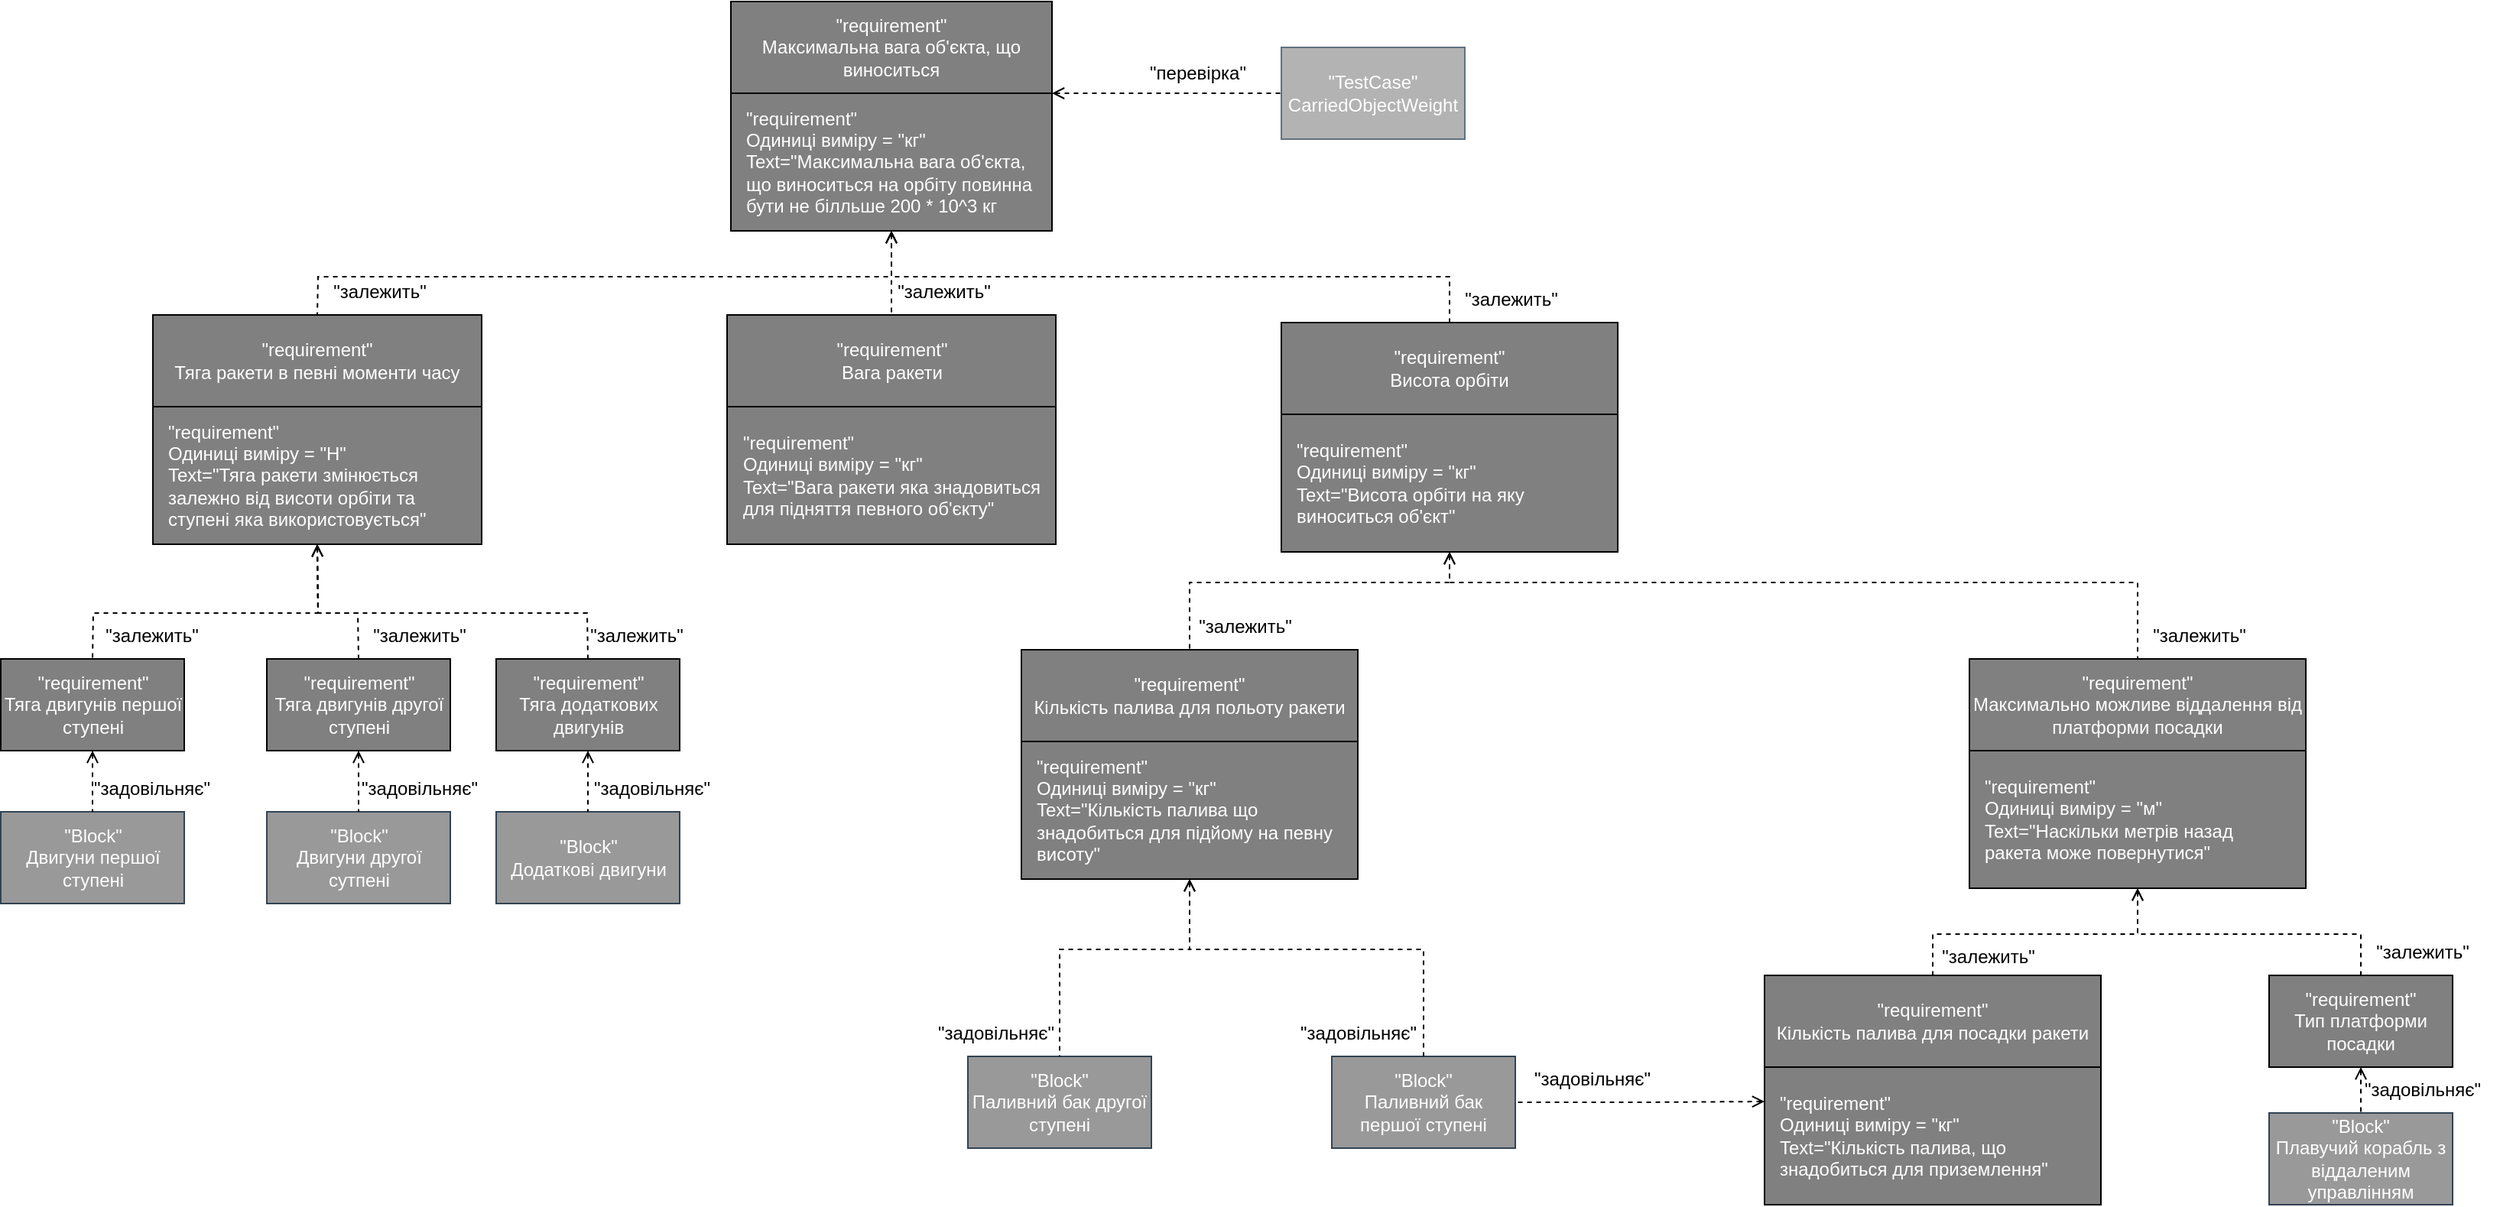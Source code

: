 <mxfile version="20.8.16" type="device"><diagram name="Page-1" id="_AMGIWRbNLXwoRzc1mgW"><mxGraphModel dx="2085" dy="731" grid="1" gridSize="10" guides="1" tooltips="1" connect="1" arrows="1" fold="1" page="1" pageScale="1" pageWidth="850" pageHeight="1100" math="0" shadow="0"><root><mxCell id="0"/><mxCell id="1" parent="0"/><mxCell id="HGTkatNOSOy04rir39-3-1" value="&quot;TestCase&quot;&lt;br&gt;CarriedObjectWeight" style="rounded=0;whiteSpace=wrap;html=1;strokeColor=#607180;fillColor=#b3b3b3;fontColor=#ffffff;" vertex="1" parent="1"><mxGeometry x="834" y="80" width="120" height="60" as="geometry"/></mxCell><mxCell id="HGTkatNOSOy04rir39-3-4" value="" style="endArrow=none;dashed=1;html=1;rounded=0;startArrow=open;startFill=0;entryX=0.5;entryY=0;entryDx=0;entryDy=0;exitX=0.5;exitY=1;exitDx=0;exitDy=0;" edge="1" parent="1" source="HGTkatNOSOy04rir39-3-53" target="HGTkatNOSOy04rir39-3-64"><mxGeometry width="50" height="50" relative="1" as="geometry"><mxPoint x="516.5" y="740" as="sourcePoint"/><mxPoint x="206.5" y="410" as="targetPoint"/><Array as="points"><mxPoint x="944" y="430"/><mxPoint x="774" y="430"/></Array></mxGeometry></mxCell><mxCell id="HGTkatNOSOy04rir39-3-9" value="&quot;requirement&quot;&lt;br&gt;Тяга двигунів другої ступені" style="rounded=0;whiteSpace=wrap;html=1;fillColor=#808080;fontColor=#FFFFFF;" vertex="1" parent="1"><mxGeometry x="170.5" y="480" width="120" height="60" as="geometry"/></mxCell><mxCell id="HGTkatNOSOy04rir39-3-15" value="" style="endArrow=none;dashed=1;html=1;rounded=0;startArrow=open;startFill=0;exitX=0.5;exitY=1;exitDx=0;exitDy=0;entryX=0.5;entryY=0;entryDx=0;entryDy=0;" edge="1" parent="1" source="HGTkatNOSOy04rir39-3-10" target="HGTkatNOSOy04rir39-3-29"><mxGeometry width="50" height="50" relative="1" as="geometry"><mxPoint x="124" y="320" as="sourcePoint"/><mxPoint x="214" y="320" as="targetPoint"/><Array as="points"><mxPoint x="579" y="230"/><mxPoint x="944" y="230"/></Array></mxGeometry></mxCell><mxCell id="HGTkatNOSOy04rir39-3-16" value="" style="endArrow=none;dashed=1;html=1;rounded=0;startArrow=open;startFill=0;exitX=0.5;exitY=1;exitDx=0;exitDy=0;entryX=0.5;entryY=0;entryDx=0;entryDy=0;" edge="1" parent="1" source="HGTkatNOSOy04rir39-3-10" target="HGTkatNOSOy04rir39-3-57"><mxGeometry width="50" height="50" relative="1" as="geometry"><mxPoint x="134" y="330" as="sourcePoint"/><mxPoint x="374" y="270" as="targetPoint"/><Array as="points"><mxPoint x="579" y="230"/><mxPoint x="204" y="230"/></Array></mxGeometry></mxCell><mxCell id="HGTkatNOSOy04rir39-3-17" value="" style="endArrow=none;dashed=1;html=1;rounded=0;startArrow=open;startFill=0;exitX=1;exitY=1;exitDx=0;exitDy=0;entryX=0;entryY=0.5;entryDx=0;entryDy=0;" edge="1" parent="1" source="HGTkatNOSOy04rir39-3-2" target="HGTkatNOSOy04rir39-3-1"><mxGeometry width="50" height="50" relative="1" as="geometry"><mxPoint x="724" y="90" as="sourcePoint"/><mxPoint x="354" y="340" as="targetPoint"/></mxGeometry></mxCell><mxCell id="HGTkatNOSOy04rir39-3-18" value="&lt;font color=&quot;#000000&quot;&gt;&quot;перевірка&quot;&lt;/font&gt;" style="text;html=1;align=center;verticalAlign=middle;resizable=0;points=[];autosize=1;strokeColor=none;fillColor=none;fontColor=#ffffff;" vertex="1" parent="1"><mxGeometry x="734" y="82" width="90" height="30" as="geometry"/></mxCell><mxCell id="HGTkatNOSOy04rir39-3-26" value="&quot;requirement&quot;&lt;br&gt;Тяга двигунів першої ступені" style="rounded=0;whiteSpace=wrap;html=1;fillColor=#808080;fontColor=#FFFFFF;" vertex="1" parent="1"><mxGeometry x="-3.5" y="480" width="120" height="60" as="geometry"/></mxCell><mxCell id="HGTkatNOSOy04rir39-3-32" value="" style="endArrow=none;dashed=1;html=1;rounded=0;startArrow=open;startFill=0;entryX=0.5;entryY=0;entryDx=0;entryDy=0;exitX=0.5;exitY=1;exitDx=0;exitDy=0;" edge="1" parent="1" source="HGTkatNOSOy04rir39-3-72" target="HGTkatNOSOy04rir39-3-67"><mxGeometry width="50" height="50" relative="1" as="geometry"><mxPoint x="484" y="560" as="sourcePoint"/><mxPoint x="211.5" y="360" as="targetPoint"/><Array as="points"><mxPoint x="1394" y="660"/><mxPoint x="1260" y="660"/></Array></mxGeometry></mxCell><mxCell id="HGTkatNOSOy04rir39-3-34" value="" style="endArrow=none;dashed=1;html=1;rounded=0;startArrow=open;startFill=0;exitX=0.5;exitY=1;exitDx=0;exitDy=0;entryX=0.5;entryY=0;entryDx=0;entryDy=0;" edge="1" parent="1" source="HGTkatNOSOy04rir39-3-10" target="HGTkatNOSOy04rir39-3-28"><mxGeometry width="50" height="50" relative="1" as="geometry"><mxPoint x="144" y="340" as="sourcePoint"/><mxPoint x="234" y="340" as="targetPoint"/></mxGeometry></mxCell><mxCell id="HGTkatNOSOy04rir39-3-47" value="&quot;requirement&quot;&lt;br&gt;Тяга додаткових двигунів" style="rounded=0;whiteSpace=wrap;html=1;fillColor=#808080;fontColor=#FFFFFF;" vertex="1" parent="1"><mxGeometry x="320.5" y="480" width="120" height="60" as="geometry"/></mxCell><mxCell id="HGTkatNOSOy04rir39-3-48" value="" style="endArrow=none;dashed=1;html=1;rounded=0;startArrow=open;startFill=0;entryX=0.5;entryY=0;entryDx=0;entryDy=0;exitX=0.5;exitY=1;exitDx=0;exitDy=0;" edge="1" parent="1" source="HGTkatNOSOy04rir39-3-58" target="HGTkatNOSOy04rir39-3-26"><mxGeometry width="50" height="50" relative="1" as="geometry"><mxPoint x="276.5" y="740" as="sourcePoint"/><mxPoint x="216.5" y="760" as="targetPoint"/><Array as="points"><mxPoint x="204" y="450"/><mxPoint x="57" y="450"/></Array></mxGeometry></mxCell><mxCell id="HGTkatNOSOy04rir39-3-51" value="" style="group" vertex="1" connectable="0" parent="1"><mxGeometry x="471.5" y="255" width="215" height="150" as="geometry"/></mxCell><mxCell id="HGTkatNOSOy04rir39-3-28" value="&quot;requirement&quot;&lt;br&gt;Вага ракети" style="rounded=0;whiteSpace=wrap;html=1;fillColor=#808080;fontColor=#FFFFFF;" vertex="1" parent="HGTkatNOSOy04rir39-3-51"><mxGeometry width="215" height="60" as="geometry"/></mxCell><mxCell id="HGTkatNOSOy04rir39-3-50" value="&quot;requirement&quot;&lt;br&gt;Одиниці виміру = &quot;кг&quot;&lt;br&gt;Text=&quot;Вага ракети яка знадовиться для підняття певного об'єкту&quot;" style="rounded=0;whiteSpace=wrap;html=1;fillColor=#808080;fontColor=#FFFFFF;align=left;spacing=10;" vertex="1" parent="HGTkatNOSOy04rir39-3-51"><mxGeometry y="60" width="215" height="90" as="geometry"/></mxCell><mxCell id="HGTkatNOSOy04rir39-3-52" value="" style="group" vertex="1" connectable="0" parent="1"><mxGeometry x="474" y="50" width="210" height="150" as="geometry"/></mxCell><mxCell id="HGTkatNOSOy04rir39-3-2" value="&quot;requirement&quot;&lt;br&gt;Максимальна вага об'єкта, що виноситься" style="rounded=0;whiteSpace=wrap;html=1;fillColor=#808080;fontColor=#FFFFFF;" vertex="1" parent="HGTkatNOSOy04rir39-3-52"><mxGeometry width="210" height="60" as="geometry"/></mxCell><mxCell id="HGTkatNOSOy04rir39-3-10" value="&quot;requirement&quot;&lt;br&gt;Одиниці виміру = &quot;кг&quot;&lt;br&gt;Text=&quot;Максимальна вага об'єкта, що виноситься на орбіту повинна бути не білльше 200 * 10^3 кг" style="rounded=0;whiteSpace=wrap;html=1;fillColor=#808080;fontColor=#FFFFFF;align=left;spacing=10;" vertex="1" parent="HGTkatNOSOy04rir39-3-52"><mxGeometry y="60" width="210" height="90" as="geometry"/></mxCell><mxCell id="HGTkatNOSOy04rir39-3-54" value="" style="group" vertex="1" connectable="0" parent="1"><mxGeometry x="834" y="260" width="220" height="150" as="geometry"/></mxCell><mxCell id="HGTkatNOSOy04rir39-3-29" value="&quot;requirement&quot;&lt;br&gt;Висота орбіти" style="rounded=0;whiteSpace=wrap;html=1;fillColor=#808080;fontColor=#FFFFFF;" vertex="1" parent="HGTkatNOSOy04rir39-3-54"><mxGeometry width="220" height="60" as="geometry"/></mxCell><mxCell id="HGTkatNOSOy04rir39-3-53" value="&quot;requirement&quot;&lt;br&gt;Одиниці виміру = &quot;кг&quot;&lt;br&gt;Text=&quot;Висота орбіти на яку виноситься об'єкт&quot;" style="rounded=0;whiteSpace=wrap;html=1;fillColor=#808080;fontColor=#FFFFFF;align=left;spacing=10;" vertex="1" parent="HGTkatNOSOy04rir39-3-54"><mxGeometry y="60" width="220" height="90" as="geometry"/></mxCell><mxCell id="HGTkatNOSOy04rir39-3-56" value="" style="group" vertex="1" connectable="0" parent="1"><mxGeometry x="96" y="255" width="215" height="150" as="geometry"/></mxCell><mxCell id="HGTkatNOSOy04rir39-3-57" value="&quot;requirement&quot;&lt;br&gt;Тяга ракети в певні моменти часу" style="rounded=0;whiteSpace=wrap;html=1;fillColor=#808080;fontColor=#FFFFFF;" vertex="1" parent="HGTkatNOSOy04rir39-3-56"><mxGeometry width="215" height="60" as="geometry"/></mxCell><mxCell id="HGTkatNOSOy04rir39-3-58" value="&quot;requirement&quot;&lt;br&gt;Одиниці виміру = &quot;Н&quot;&lt;br&gt;Text=&quot;Тяга ракети змінюється залежно від висоти орбіти та ступені яка використовується&quot;" style="rounded=0;whiteSpace=wrap;html=1;fillColor=#808080;fontColor=#FFFFFF;align=left;spacing=10;" vertex="1" parent="HGTkatNOSOy04rir39-3-56"><mxGeometry y="60" width="215" height="90" as="geometry"/></mxCell><mxCell id="HGTkatNOSOy04rir39-3-59" value="&lt;font color=&quot;#000000&quot;&gt;&quot;залежить&quot;&lt;/font&gt;" style="text;html=1;align=center;verticalAlign=middle;resizable=0;points=[];autosize=1;strokeColor=none;fillColor=none;fontColor=#ffffff;rotation=0;" vertex="1" parent="1"><mxGeometry x="573" y="225" width="80" height="30" as="geometry"/></mxCell><mxCell id="HGTkatNOSOy04rir39-3-61" value="&lt;font color=&quot;#000000&quot;&gt;&quot;залежить&quot;&lt;/font&gt;" style="text;html=1;align=center;verticalAlign=middle;resizable=0;points=[];autosize=1;strokeColor=none;fillColor=none;fontColor=#ffffff;" vertex="1" parent="1"><mxGeometry x="944" y="230" width="80" height="30" as="geometry"/></mxCell><mxCell id="HGTkatNOSOy04rir39-3-62" value="&lt;font color=&quot;#000000&quot;&gt;&quot;залежить&quot;&lt;/font&gt;" style="text;html=1;align=center;verticalAlign=middle;resizable=0;points=[];autosize=1;strokeColor=none;fillColor=none;fontColor=#ffffff;" vertex="1" parent="1"><mxGeometry x="204" y="225" width="80" height="30" as="geometry"/></mxCell><mxCell id="HGTkatNOSOy04rir39-3-63" value="" style="group" vertex="1" connectable="0" parent="1"><mxGeometry x="664" y="474" width="220" height="150" as="geometry"/></mxCell><mxCell id="HGTkatNOSOy04rir39-3-64" value="&quot;requirement&quot;&lt;br&gt;Кількість палива для польоту ракети" style="rounded=0;whiteSpace=wrap;html=1;fillColor=#808080;fontColor=#FFFFFF;" vertex="1" parent="HGTkatNOSOy04rir39-3-63"><mxGeometry width="220" height="60" as="geometry"/></mxCell><mxCell id="HGTkatNOSOy04rir39-3-65" value="&quot;requirement&quot;&lt;br&gt;Одиниці виміру = &quot;кг&quot;&lt;br&gt;Text=&quot;Кількість палива що знадобиться для підйому на певну висоту&quot;" style="rounded=0;whiteSpace=wrap;html=1;fillColor=#808080;fontColor=#FFFFFF;align=left;spacing=10;" vertex="1" parent="HGTkatNOSOy04rir39-3-63"><mxGeometry y="60" width="220" height="90" as="geometry"/></mxCell><mxCell id="HGTkatNOSOy04rir39-3-66" value="" style="group" vertex="1" connectable="0" parent="1"><mxGeometry x="1150" y="687" width="220" height="150" as="geometry"/></mxCell><mxCell id="HGTkatNOSOy04rir39-3-67" value="&quot;requirement&quot;&lt;br&gt;Кількість палива для посадки ракети" style="rounded=0;whiteSpace=wrap;html=1;fillColor=#808080;fontColor=#FFFFFF;" vertex="1" parent="HGTkatNOSOy04rir39-3-66"><mxGeometry width="220" height="60" as="geometry"/></mxCell><mxCell id="HGTkatNOSOy04rir39-3-68" value="&quot;requirement&quot;&lt;br&gt;Одиниці виміру = &quot;кг&quot;&lt;br&gt;Text=&quot;Кількість палива, що знадобиться для приземлення&quot;" style="rounded=0;whiteSpace=wrap;html=1;fillColor=#808080;fontColor=#FFFFFF;align=left;spacing=10;" vertex="1" parent="HGTkatNOSOy04rir39-3-66"><mxGeometry y="60" width="220" height="90" as="geometry"/></mxCell><mxCell id="HGTkatNOSOy04rir39-3-123" value="&lt;font color=&quot;#000000&quot;&gt;&quot;залежить&quot;&lt;/font&gt;" style="text;html=1;align=center;verticalAlign=middle;resizable=0;points=[];autosize=1;strokeColor=none;fillColor=none;fontColor=#ffffff;" vertex="1" parent="HGTkatNOSOy04rir39-3-66"><mxGeometry x="106" y="-27" width="80" height="30" as="geometry"/></mxCell><mxCell id="HGTkatNOSOy04rir39-3-70" value="" style="group" vertex="1" connectable="0" parent="1"><mxGeometry x="1284" y="480" width="220" height="150" as="geometry"/></mxCell><mxCell id="HGTkatNOSOy04rir39-3-71" value="&quot;requirement&quot;&lt;br&gt;Максимально можливе віддалення від платформи посадки" style="rounded=0;whiteSpace=wrap;html=1;fillColor=#808080;fontColor=#FFFFFF;" vertex="1" parent="HGTkatNOSOy04rir39-3-70"><mxGeometry width="220" height="60" as="geometry"/></mxCell><mxCell id="HGTkatNOSOy04rir39-3-72" value="&quot;requirement&quot;&lt;br&gt;Одиниці виміру = &quot;м&quot;&lt;br&gt;Text=&quot;Наскільки метрів назад ракета може повернутися&quot;" style="rounded=0;whiteSpace=wrap;html=1;fillColor=#808080;fontColor=#FFFFFF;align=left;spacing=10;" vertex="1" parent="HGTkatNOSOy04rir39-3-70"><mxGeometry y="60" width="220" height="90" as="geometry"/></mxCell><mxCell id="HGTkatNOSOy04rir39-3-73" value="" style="endArrow=none;dashed=1;html=1;rounded=0;startArrow=open;startFill=0;entryX=0.5;entryY=0;entryDx=0;entryDy=0;exitX=0.5;exitY=1;exitDx=0;exitDy=0;" edge="1" parent="1" source="HGTkatNOSOy04rir39-3-53" target="HGTkatNOSOy04rir39-3-71"><mxGeometry width="50" height="50" relative="1" as="geometry"><mxPoint x="954" y="410" as="sourcePoint"/><mxPoint x="1064" y="490" as="targetPoint"/><Array as="points"><mxPoint x="944" y="430"/><mxPoint x="1394" y="430"/></Array></mxGeometry></mxCell><mxCell id="HGTkatNOSOy04rir39-3-74" value="&lt;font color=&quot;#000000&quot;&gt;&quot;залежить&quot;&lt;/font&gt;" style="text;html=1;align=center;verticalAlign=middle;resizable=0;points=[];autosize=1;strokeColor=none;fillColor=none;fontColor=#ffffff;" vertex="1" parent="1"><mxGeometry x="770" y="444" width="80" height="30" as="geometry"/></mxCell><mxCell id="HGTkatNOSOy04rir39-3-76" value="&lt;font color=&quot;#000000&quot;&gt;&quot;залежить&quot;&lt;/font&gt;" style="text;html=1;align=center;verticalAlign=middle;resizable=0;points=[];autosize=1;strokeColor=none;fillColor=none;fontColor=#ffffff;" vertex="1" parent="1"><mxGeometry x="1394" y="450" width="80" height="30" as="geometry"/></mxCell><mxCell id="HGTkatNOSOy04rir39-3-81" value="" style="endArrow=none;dashed=1;html=1;rounded=0;startArrow=open;startFill=0;entryX=0.5;entryY=0;entryDx=0;entryDy=0;exitX=0.5;exitY=1;exitDx=0;exitDy=0;" edge="1" parent="1" source="HGTkatNOSOy04rir39-3-58" target="HGTkatNOSOy04rir39-3-9"><mxGeometry width="50" height="50" relative="1" as="geometry"><mxPoint x="195.688" y="415" as="sourcePoint"/><mxPoint x="166" y="490" as="targetPoint"/><Array as="points"><mxPoint x="204" y="450"/><mxPoint x="230" y="450"/></Array></mxGeometry></mxCell><mxCell id="HGTkatNOSOy04rir39-3-83" value="&quot;Block&quot;&lt;br&gt;Двигуни першої ступені" style="rounded=0;whiteSpace=wrap;html=1;fillColor=#999999;fontColor=#ffffff;strokeColor=#314354;" vertex="1" parent="1"><mxGeometry x="-3.5" y="580" width="120" height="60" as="geometry"/></mxCell><mxCell id="HGTkatNOSOy04rir39-3-84" value="&quot;Block&quot;&lt;br&gt;Двигуни другої сутпені" style="rounded=0;whiteSpace=wrap;html=1;fillColor=#999999;fontColor=#ffffff;strokeColor=#314354;" vertex="1" parent="1"><mxGeometry x="170.5" y="580" width="120" height="60" as="geometry"/></mxCell><mxCell id="HGTkatNOSOy04rir39-3-85" value="" style="endArrow=none;dashed=1;html=1;rounded=0;startArrow=open;startFill=0;entryX=0.5;entryY=0;entryDx=0;entryDy=0;exitX=0.5;exitY=1;exitDx=0;exitDy=0;" edge="1" parent="1" source="HGTkatNOSOy04rir39-3-58" target="HGTkatNOSOy04rir39-3-47"><mxGeometry width="50" height="50" relative="1" as="geometry"><mxPoint x="213.5" y="415" as="sourcePoint"/><mxPoint x="304" y="490" as="targetPoint"/><Array as="points"><mxPoint x="204" y="450"/><mxPoint x="380" y="450"/></Array></mxGeometry></mxCell><mxCell id="HGTkatNOSOy04rir39-3-86" value="&quot;Block&quot;&lt;br&gt;Додаткові двигуни" style="rounded=0;whiteSpace=wrap;html=1;fillColor=#999999;fontColor=#ffffff;strokeColor=#314354;" vertex="1" parent="1"><mxGeometry x="320.5" y="580" width="120" height="60" as="geometry"/></mxCell><mxCell id="HGTkatNOSOy04rir39-3-87" value="" style="endArrow=none;dashed=1;html=1;rounded=0;startArrow=open;startFill=0;entryX=0.5;entryY=0;entryDx=0;entryDy=0;exitX=0.5;exitY=1;exitDx=0;exitDy=0;" edge="1" parent="1" source="HGTkatNOSOy04rir39-3-26" target="HGTkatNOSOy04rir39-3-83"><mxGeometry width="50" height="50" relative="1" as="geometry"><mxPoint x="150" y="415" as="sourcePoint"/><mxPoint x="390.5" y="490" as="targetPoint"/><Array as="points"/></mxGeometry></mxCell><mxCell id="HGTkatNOSOy04rir39-3-88" value="" style="endArrow=none;dashed=1;html=1;rounded=0;startArrow=open;startFill=0;entryX=0.5;entryY=0;entryDx=0;entryDy=0;exitX=0.5;exitY=1;exitDx=0;exitDy=0;" edge="1" parent="1" source="HGTkatNOSOy04rir39-3-9" target="HGTkatNOSOy04rir39-3-84"><mxGeometry width="50" height="50" relative="1" as="geometry"><mxPoint x="66.5" y="550" as="sourcePoint"/><mxPoint x="66.5" y="590" as="targetPoint"/><Array as="points"/></mxGeometry></mxCell><mxCell id="HGTkatNOSOy04rir39-3-89" value="" style="endArrow=none;dashed=1;html=1;rounded=0;startArrow=open;startFill=0;entryX=0.5;entryY=0;entryDx=0;entryDy=0;exitX=0.5;exitY=1;exitDx=0;exitDy=0;" edge="1" parent="1" source="HGTkatNOSOy04rir39-3-47" target="HGTkatNOSOy04rir39-3-86"><mxGeometry width="50" height="50" relative="1" as="geometry"><mxPoint x="240.5" y="550" as="sourcePoint"/><mxPoint x="240.5" y="590" as="targetPoint"/><Array as="points"/></mxGeometry></mxCell><mxCell id="HGTkatNOSOy04rir39-3-90" value="&lt;font color=&quot;#000000&quot;&gt;&quot;залежить&quot;&lt;/font&gt;" style="text;html=1;align=center;verticalAlign=middle;resizable=0;points=[];autosize=1;strokeColor=none;fillColor=none;fontColor=#ffffff;" vertex="1" parent="1"><mxGeometry x="54.5" y="450" width="80" height="30" as="geometry"/></mxCell><mxCell id="HGTkatNOSOy04rir39-3-91" value="&lt;font color=&quot;#000000&quot;&gt;&quot;залежить&quot;&lt;/font&gt;" style="text;html=1;align=center;verticalAlign=middle;resizable=0;points=[];autosize=1;strokeColor=none;fillColor=none;fontColor=#ffffff;" vertex="1" parent="1"><mxGeometry x="229.5" y="450" width="80" height="30" as="geometry"/></mxCell><mxCell id="HGTkatNOSOy04rir39-3-92" value="&lt;font color=&quot;#000000&quot;&gt;&quot;залежить&quot;&lt;/font&gt;" style="text;html=1;align=center;verticalAlign=middle;resizable=0;points=[];autosize=1;strokeColor=none;fillColor=none;fontColor=#ffffff;" vertex="1" parent="1"><mxGeometry x="371.5" y="450" width="80" height="30" as="geometry"/></mxCell><mxCell id="HGTkatNOSOy04rir39-3-93" value="&lt;font color=&quot;#000000&quot;&gt;&quot;задовільняє&quot;&lt;/font&gt;" style="text;html=1;align=center;verticalAlign=middle;resizable=0;points=[];autosize=1;strokeColor=none;fillColor=none;fontColor=#ffffff;" vertex="1" parent="1"><mxGeometry x="44.5" y="550" width="100" height="30" as="geometry"/></mxCell><mxCell id="HGTkatNOSOy04rir39-3-94" value="&lt;font color=&quot;#000000&quot;&gt;&quot;задовільняє&quot;&lt;/font&gt;" style="text;html=1;align=center;verticalAlign=middle;resizable=0;points=[];autosize=1;strokeColor=none;fillColor=none;fontColor=#ffffff;" vertex="1" parent="1"><mxGeometry x="219.5" y="550" width="100" height="30" as="geometry"/></mxCell><mxCell id="HGTkatNOSOy04rir39-3-95" value="&lt;font color=&quot;#000000&quot;&gt;&quot;задовільняє&quot;&lt;/font&gt;" style="text;html=1;align=center;verticalAlign=middle;resizable=0;points=[];autosize=1;strokeColor=none;fillColor=none;fontColor=#ffffff;" vertex="1" parent="1"><mxGeometry x="371.5" y="550" width="100" height="30" as="geometry"/></mxCell><mxCell id="HGTkatNOSOy04rir39-3-97" value="&quot;Block&quot;&lt;br&gt;Паливний бак другої ступені" style="rounded=0;whiteSpace=wrap;html=1;fillColor=#999999;fontColor=#ffffff;strokeColor=#314354;" vertex="1" parent="1"><mxGeometry x="629" y="740" width="120" height="60" as="geometry"/></mxCell><mxCell id="HGTkatNOSOy04rir39-3-98" value="&quot;Block&quot;&lt;br&gt;Паливний бак першої ступені" style="rounded=0;whiteSpace=wrap;html=1;fillColor=#999999;fontColor=#ffffff;strokeColor=#314354;" vertex="1" parent="1"><mxGeometry x="867" y="740" width="120" height="60" as="geometry"/></mxCell><mxCell id="HGTkatNOSOy04rir39-3-99" value="" style="endArrow=none;dashed=1;html=1;rounded=0;startArrow=open;startFill=0;entryX=0.5;entryY=0;entryDx=0;entryDy=0;exitX=0.5;exitY=1;exitDx=0;exitDy=0;" edge="1" parent="1" source="HGTkatNOSOy04rir39-3-65" target="HGTkatNOSOy04rir39-3-97"><mxGeometry width="50" height="50" relative="1" as="geometry"><mxPoint x="535" y="750" as="sourcePoint"/><mxPoint x="535" y="790" as="targetPoint"/><Array as="points"><mxPoint x="774" y="670"/><mxPoint x="689" y="670"/></Array></mxGeometry></mxCell><mxCell id="HGTkatNOSOy04rir39-3-100" value="" style="endArrow=none;dashed=1;html=1;rounded=0;startArrow=open;startFill=0;entryX=0.5;entryY=0;entryDx=0;entryDy=0;exitX=0.5;exitY=1;exitDx=0;exitDy=0;" edge="1" parent="1" source="HGTkatNOSOy04rir39-3-65" target="HGTkatNOSOy04rir39-3-98"><mxGeometry width="50" height="50" relative="1" as="geometry"><mxPoint x="784" y="640" as="sourcePoint"/><mxPoint x="699" y="720" as="targetPoint"/><Array as="points"><mxPoint x="774" y="670"/><mxPoint x="927" y="670"/></Array></mxGeometry></mxCell><mxCell id="HGTkatNOSOy04rir39-3-101" value="&lt;font color=&quot;#000000&quot;&gt;&quot;задовільняє&quot;&lt;/font&gt;" style="text;html=1;align=center;verticalAlign=middle;resizable=0;points=[];autosize=1;strokeColor=none;fillColor=none;fontColor=#ffffff;" vertex="1" parent="1"><mxGeometry x="597" y="710" width="100" height="30" as="geometry"/></mxCell><mxCell id="HGTkatNOSOy04rir39-3-102" value="&lt;font color=&quot;#000000&quot;&gt;&quot;задовільняє&quot;&lt;/font&gt;" style="text;html=1;align=center;verticalAlign=middle;resizable=0;points=[];autosize=1;strokeColor=none;fillColor=none;fontColor=#ffffff;" vertex="1" parent="1"><mxGeometry x="834" y="710" width="100" height="30" as="geometry"/></mxCell><mxCell id="HGTkatNOSOy04rir39-3-104" value="" style="endArrow=none;dashed=1;html=1;rounded=0;startArrow=open;startFill=0;entryX=1;entryY=0.5;entryDx=0;entryDy=0;exitX=0;exitY=0.25;exitDx=0;exitDy=0;" edge="1" parent="1" source="HGTkatNOSOy04rir39-3-68" target="HGTkatNOSOy04rir39-3-98"><mxGeometry width="50" height="50" relative="1" as="geometry"><mxPoint x="1280" y="750" as="sourcePoint"/><mxPoint x="699" y="720" as="targetPoint"/><Array as="points"><mxPoint x="1070" y="770"/></Array></mxGeometry></mxCell><mxCell id="HGTkatNOSOy04rir39-3-105" value="&lt;font color=&quot;#000000&quot;&gt;&quot;задовільняє&quot;&lt;/font&gt;" style="text;html=1;align=center;verticalAlign=middle;resizable=0;points=[];autosize=1;strokeColor=none;fillColor=none;fontColor=#ffffff;" vertex="1" parent="1"><mxGeometry x="987" y="740" width="100" height="30" as="geometry"/></mxCell><mxCell id="HGTkatNOSOy04rir39-3-117" value="&quot;requirement&quot;&lt;br&gt;Тип платформи посадки" style="rounded=0;whiteSpace=wrap;html=1;fillColor=#808080;fontColor=#FFFFFF;" vertex="1" parent="1"><mxGeometry x="1480" y="687" width="120" height="60" as="geometry"/></mxCell><mxCell id="HGTkatNOSOy04rir39-3-118" value="" style="endArrow=none;dashed=1;html=1;rounded=0;startArrow=open;startFill=0;entryX=0.5;entryY=0;entryDx=0;entryDy=0;exitX=0.5;exitY=1;exitDx=0;exitDy=0;" edge="1" parent="1" source="HGTkatNOSOy04rir39-3-72" target="HGTkatNOSOy04rir39-3-117"><mxGeometry width="50" height="50" relative="1" as="geometry"><mxPoint x="1404" y="640" as="sourcePoint"/><mxPoint x="1270.0" y="697" as="targetPoint"/><Array as="points"><mxPoint x="1394" y="660"/><mxPoint x="1540" y="660"/></Array></mxGeometry></mxCell><mxCell id="HGTkatNOSOy04rir39-3-120" value="&quot;Block&quot;&lt;br&gt;Плавучий корабль з віддаленим управлінням" style="rounded=0;whiteSpace=wrap;html=1;fillColor=#999999;fontColor=#ffffff;strokeColor=#314354;spacing=5;" vertex="1" parent="1"><mxGeometry x="1480" y="777" width="120" height="60" as="geometry"/></mxCell><mxCell id="HGTkatNOSOy04rir39-3-121" value="" style="endArrow=none;dashed=1;html=1;rounded=0;startArrow=open;startFill=0;entryX=0.5;entryY=0;entryDx=0;entryDy=0;exitX=0.5;exitY=1;exitDx=0;exitDy=0;" edge="1" parent="1" source="HGTkatNOSOy04rir39-3-117" target="HGTkatNOSOy04rir39-3-120"><mxGeometry width="50" height="50" relative="1" as="geometry"><mxPoint x="1173" y="920" as="sourcePoint"/><mxPoint x="1010" y="920.5" as="targetPoint"/><Array as="points"/></mxGeometry></mxCell><mxCell id="HGTkatNOSOy04rir39-3-122" value="&lt;font color=&quot;#000000&quot;&gt;&quot;задовільняє&quot;&lt;/font&gt;" style="text;html=1;align=center;verticalAlign=middle;resizable=0;points=[];autosize=1;strokeColor=none;fillColor=none;fontColor=#ffffff;" vertex="1" parent="1"><mxGeometry x="1530" y="747" width="100" height="30" as="geometry"/></mxCell><mxCell id="HGTkatNOSOy04rir39-3-124" value="&lt;font color=&quot;#000000&quot;&gt;&quot;залежить&quot;&lt;/font&gt;" style="text;html=1;align=center;verticalAlign=middle;resizable=0;points=[];autosize=1;strokeColor=none;fillColor=none;fontColor=#ffffff;" vertex="1" parent="1"><mxGeometry x="1540" y="657" width="80" height="30" as="geometry"/></mxCell></root></mxGraphModel></diagram></mxfile>